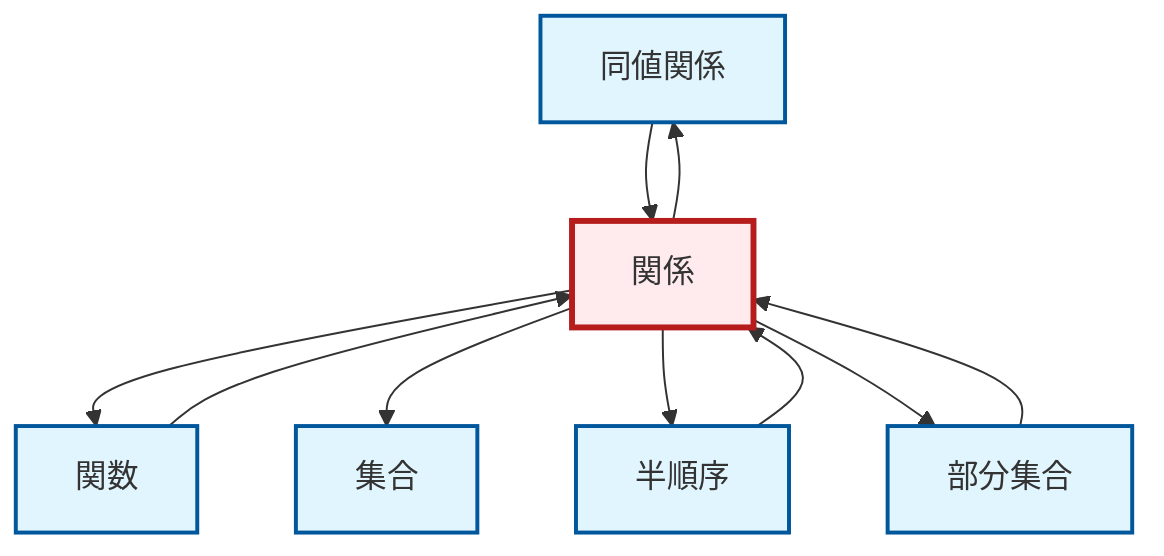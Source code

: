 graph TD
    classDef definition fill:#e1f5fe,stroke:#01579b,stroke-width:2px
    classDef theorem fill:#f3e5f5,stroke:#4a148c,stroke-width:2px
    classDef axiom fill:#fff3e0,stroke:#e65100,stroke-width:2px
    classDef example fill:#e8f5e9,stroke:#1b5e20,stroke-width:2px
    classDef current fill:#ffebee,stroke:#b71c1c,stroke-width:3px
    def-equivalence-relation["同値関係"]:::definition
    def-function["関数"]:::definition
    def-set["集合"]:::definition
    def-relation["関係"]:::definition
    def-subset["部分集合"]:::definition
    def-partial-order["半順序"]:::definition
    def-relation --> def-equivalence-relation
    def-function --> def-relation
    def-subset --> def-relation
    def-relation --> def-function
    def-relation --> def-set
    def-relation --> def-partial-order
    def-partial-order --> def-relation
    def-equivalence-relation --> def-relation
    def-relation --> def-subset
    class def-relation current